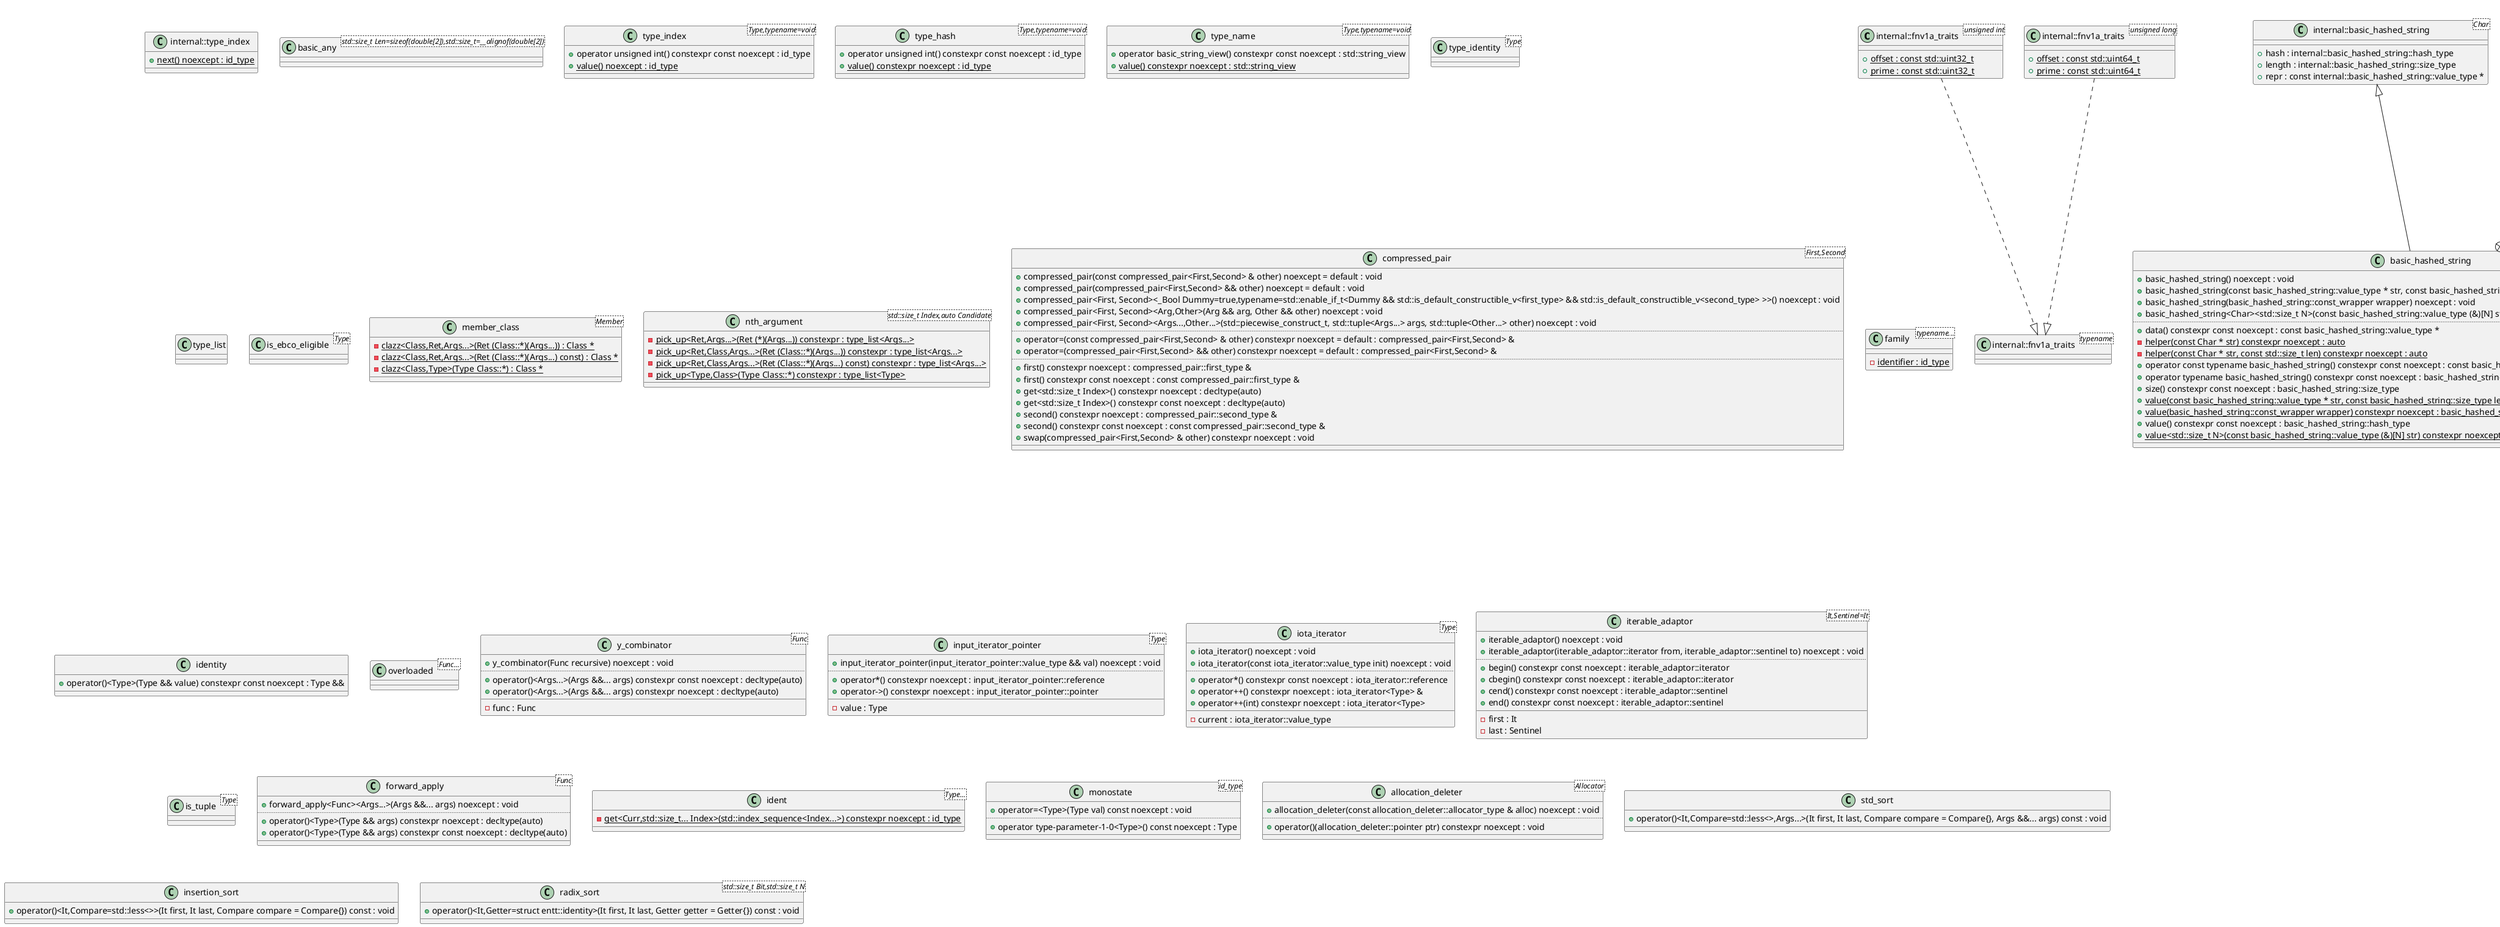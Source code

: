 @startuml
class "internal::fnv1a_traits<unsigned int>" as C_0000190644970627340610
class C_0000190644970627340610 [[https://github.com/skypjack/entt/blob/fef921132cae7588213d0f9bcd2fb9c8ffd8b7fc/src/entt/core/hashed_string.hpp#L21{fnv1a_traits}]] {
__
{static} +offset : const std::uint32_t [[[https://github.com/skypjack/entt/blob/fef921132cae7588213d0f9bcd2fb9c8ffd8b7fc/src/entt/core/hashed_string.hpp#L23{offset}]]]
{static} +prime : const std::uint32_t [[[https://github.com/skypjack/entt/blob/fef921132cae7588213d0f9bcd2fb9c8ffd8b7fc/src/entt/core/hashed_string.hpp#L24{prime}]]]
}
class "internal::fnv1a_traits<unsigned long>" as C_0001347941775213415812
class C_0001347941775213415812 [[https://github.com/skypjack/entt/blob/fef921132cae7588213d0f9bcd2fb9c8ffd8b7fc/src/entt/core/hashed_string.hpp#L28{fnv1a_traits}]] {
__
{static} +offset : const std::uint64_t [[[https://github.com/skypjack/entt/blob/fef921132cae7588213d0f9bcd2fb9c8ffd8b7fc/src/entt/core/hashed_string.hpp#L30{offset}]]]
{static} +prime : const std::uint64_t [[[https://github.com/skypjack/entt/blob/fef921132cae7588213d0f9bcd2fb9c8ffd8b7fc/src/entt/core/hashed_string.hpp#L31{prime}]]]
}
class "internal::basic_hashed_string<Char>" as C_0000436936324155938400
class C_0000436936324155938400 [[https://github.com/skypjack/entt/blob/fef921132cae7588213d0f9bcd2fb9c8ffd8b7fc/src/entt/core/hashed_string.hpp#L35{basic_hashed_string}]] {
__
+hash : internal::basic_hashed_string::hash_type [[[https://github.com/skypjack/entt/blob/fef921132cae7588213d0f9bcd2fb9c8ffd8b7fc/src/entt/core/hashed_string.hpp#L42{hash}]]]
+length : internal::basic_hashed_string::size_type [[[https://github.com/skypjack/entt/blob/fef921132cae7588213d0f9bcd2fb9c8ffd8b7fc/src/entt/core/hashed_string.hpp#L41{length}]]]
+repr : const internal::basic_hashed_string::value_type * [[[https://github.com/skypjack/entt/blob/fef921132cae7588213d0f9bcd2fb9c8ffd8b7fc/src/entt/core/hashed_string.hpp#L40{repr}]]]
}
class "internal::fnv1a_traits<typename>" as C_0001451224966841885956
class C_0001451224966841885956 [[https://github.com/skypjack/entt/blob/fef921132cae7588213d0f9bcd2fb9c8ffd8b7fc/src/entt/core/hashed_string.hpp#L18{fnv1a_traits}]] {
__
}
class "internal::type_index" as C_0001182856215224793842
class C_0001182856215224793842 [[https://github.com/skypjack/entt/blob/fef921132cae7588213d0f9bcd2fb9c8ffd8b7fc/src/entt/core/type_info.hpp#L21{type_index}]] {
{static} +next() noexcept : id_type [[[https://github.com/skypjack/entt/blob/fef921132cae7588213d0f9bcd2fb9c8ffd8b7fc/src/entt/core/type_info.hpp#L22{next}]]]
__
}
class "internal::has_iterator_category<typename,typename=void>" as C_0001778521713000369063
class C_0001778521713000369063 [[https://github.com/skypjack/entt/blob/fef921132cae7588213d0f9bcd2fb9c8ffd8b7fc/src/entt/core/type_traits.hpp#L540{has_iterator_category}]] {
__
}
class "internal::has_iterator_category<Type,void>" as C_0001068501097622379577
class C_0001068501097622379577 [[https://github.com/skypjack/entt/blob/fef921132cae7588213d0f9bcd2fb9c8ffd8b7fc/src/entt/core/type_traits.hpp#L543{has_iterator_category}]] {
__
}
class "internal::has_tuple_size_value<typename,typename=void>" as C_0002187872504885326697
class C_0002187872504885326697 [[https://github.com/skypjack/entt/blob/fef921132cae7588213d0f9bcd2fb9c8ffd8b7fc/src/entt/core/type_traits.hpp#L615{has_tuple_size_value}]] {
__
}
class "internal::has_tuple_size_value<Type,void>" as C_0001557830619325445650
class C_0001557830619325445650 [[https://github.com/skypjack/entt/blob/fef921132cae7588213d0f9bcd2fb9c8ffd8b7fc/src/entt/core/type_traits.hpp#L618{has_tuple_size_value}]] {
__
}
class "internal::compressed_pair_element<Type,std::size_t,typename=void>" as C_0001719175816700695228
class C_0001719175816700695228 [[https://github.com/skypjack/entt/blob/fef921132cae7588213d0f9bcd2fb9c8ffd8b7fc/src/entt/core/compressed_pair.hpp#L20{compressed_pair_element}]] {
+compressed_pair_element<Type, , type-parameter-0-2><_Bool Dummy=true,typename=std::enable_if_t<Dummy && std::is_default_constructible_v<Type> >>() noexcept : void
+compressed_pair_element<Type, , type-parameter-0-2><Arg,typename=std::enable_if_t<!std::is_same_v<std::remove_cv_t<std::remove_reference_t<Arg> >, compressed_pair_element<Type, , type-parameter-0-2> > >>(Arg && arg) noexcept : void
+compressed_pair_element<Type, , type-parameter-0-2><Args...,std::size_t... Index>(std::tuple<Args...> args, std::index_sequence<Index...>) noexcept : void
..
+get() constexpr noexcept : internal::compressed_pair_element::reference [[[https://github.com/skypjack/entt/blob/fef921132cae7588213d0f9bcd2fb9c8ffd8b7fc/src/entt/core/compressed_pair.hpp#L36{get}]]]
+get() constexpr const noexcept : internal::compressed_pair_element::const_reference [[[https://github.com/skypjack/entt/blob/fef921132cae7588213d0f9bcd2fb9c8ffd8b7fc/src/entt/core/compressed_pair.hpp#L40{get}]]]
__
-value : Type [[[https://github.com/skypjack/entt/blob/fef921132cae7588213d0f9bcd2fb9c8ffd8b7fc/src/entt/core/compressed_pair.hpp#L45{value}]]]
}
class "internal::compressed_pair_element<Type,Tag,typename enable_if<is_ebco_eligible_v<Type>,void>::type>" as C_0001308884857362667657
class C_0001308884857362667657 [[https://github.com/skypjack/entt/blob/fef921132cae7588213d0f9bcd2fb9c8ffd8b7fc/src/entt/core/compressed_pair.hpp#L49{compressed_pair_element}]] {
+compressed_pair_element<type-parameter-0-0, Tag, typename enable_if<is_ebco_eligible_v<Type>, void>::type><_Bool Dummy=true,typename=std::enable_if_t<Dummy && std::is_default_constructible_v<base_type> >>() noexcept : void
+compressed_pair_element<type-parameter-0-0, Tag, typename enable_if<is_ebco_eligible_v<Type>, void>::type><Arg,typename=std::enable_if_t<!std::is_same_v<std::remove_cv_t<std::remove_reference_t<Arg> >, compressed_pair_element<type-parameter-0-0, Tag, typename enable_if<is_ebco_eligible_v<Type>, void>::type> > >>(Arg && arg) noexcept : void
+compressed_pair_element<type-parameter-0-0, Tag, typename enable_if<is_ebco_eligible_v<Type>, void>::type><Args...,std::size_t... Index>(std::tuple<Args...> args, std::index_sequence<Index...>) noexcept : void
..
+get() constexpr noexcept : internal::compressed_pair_element<type-parameter-0-0,Tag,typename enable_if<is_ebco_eligible_v<Type>,void>::type>::reference [[[https://github.com/skypjack/entt/blob/fef921132cae7588213d0f9bcd2fb9c8ffd8b7fc/src/entt/core/compressed_pair.hpp#L66{get}]]]
+get() constexpr const noexcept : internal::compressed_pair_element<type-parameter-0-0,Tag,typename enable_if<is_ebco_eligible_v<Type>,void>::type>::const_reference [[[https://github.com/skypjack/entt/blob/fef921132cae7588213d0f9bcd2fb9c8ffd8b7fc/src/entt/core/compressed_pair.hpp#L70{get}]]]
__
}
enum "internal::any_operation" as C_0001949041833194725502
enum C_0001949041833194725502 [[https://github.com/skypjack/entt/blob/fef921132cae7588213d0f9bcd2fb9c8ffd8b7fc/src/entt/core/any.hpp#L23{any_operation}]] {
copy
move
transfer
assign
destroy
compare
get
}
enum "internal::any_policy" as C_0000844366660775410093
enum C_0000844366660775410093 [[https://github.com/skypjack/entt/blob/fef921132cae7588213d0f9bcd2fb9c8ffd8b7fc/src/entt/core/any.hpp#L33{any_policy}]] {
owner
ref
cref
}
class "internal::is_tuple_impl<typename>" as C_0001622597287291291801
class C_0001622597287291291801 [[https://github.com/skypjack/entt/blob/fef921132cae7588213d0f9bcd2fb9c8ffd8b7fc/src/entt/core/tuple.hpp#L18{is_tuple_impl}]] {
__
}
class "internal::is_tuple_impl<std::tuple<Args...>>" as C_0002198683157240036358
class C_0002198683157240036358 [[https://github.com/skypjack/entt/blob/fef921132cae7588213d0f9bcd2fb9c8ffd8b7fc/src/entt/core/tuple.hpp#L21{is_tuple_impl}]] {
__
}
class "internal::uses_allocator_construction<Type>" as C_0001706589851531218937
class C_0001706589851531218937 [[https://github.com/skypjack/entt/blob/fef921132cae7588213d0f9bcd2fb9c8ffd8b7fc/src/entt/core/memory.hpp#L174{uses_allocator_construction}]] {
{static} +args<Allocator,Params...>(const Allocator & allocator, Params &&... params) constexpr noexcept : auto
__
}
class "internal::uses_allocator_construction<std::pair<Type,Other>>" as C_0000302815724758950566
class C_0000302815724758950566 [[https://github.com/skypjack/entt/blob/fef921132cae7588213d0f9bcd2fb9c8ffd8b7fc/src/entt/core/memory.hpp#L193{uses_allocator_construction}]] {
{static} +args<Allocator,First,Second>(const Allocator & allocator, std::piecewise_construct_t, First && first, Second && second) constexpr noexcept : auto
{static} +args<Allocator>(const Allocator & allocator) constexpr noexcept : auto
{static} +args<Allocator,First,Second>(const Allocator & allocator, First && first, Second && second) constexpr noexcept : auto
{static} +args<Allocator,First,Second>(const Allocator & allocator, const std::pair<First,Second> & value) constexpr noexcept : auto
{static} +args<Allocator,First,Second>(const Allocator & allocator, std::pair<First,Second> && value) constexpr noexcept : auto
__
}
class "basic_hashed_string<Char>" as C_0000286711128870137288
class C_0000286711128870137288 [[https://github.com/skypjack/entt/blob/fef921132cae7588213d0f9bcd2fb9c8ffd8b7fc/src/entt/core/hashed_string.hpp#L68{basic_hashed_string}]] {
+basic_hashed_string() noexcept : void [[[https://github.com/skypjack/entt/blob/fef921132cae7588213d0f9bcd2fb9c8ffd8b7fc/src/entt/core/hashed_string.hpp#L141{basic_hashed_string}]]]
+basic_hashed_string(const basic_hashed_string::value_type * str, const basic_hashed_string::size_type len) noexcept : void [[[https://github.com/skypjack/entt/blob/fef921132cae7588213d0f9bcd2fb9c8ffd8b7fc/src/entt/core/hashed_string.hpp#L149{basic_hashed_string}]]]
+basic_hashed_string(basic_hashed_string::const_wrapper wrapper) noexcept : void [[[https://github.com/skypjack/entt/blob/fef921132cae7588213d0f9bcd2fb9c8ffd8b7fc/src/entt/core/hashed_string.hpp#L170{basic_hashed_string}]]]
+basic_hashed_string<Char><std::size_t N>(const basic_hashed_string::value_type (&)[N] str) noexcept : void
..
+data() constexpr const noexcept : const basic_hashed_string::value_type * [[[https://github.com/skypjack/entt/blob/fef921132cae7588213d0f9bcd2fb9c8ffd8b7fc/src/entt/core/hashed_string.hpp#L185{data}]]]
{static} -helper(const Char * str) constexpr noexcept : auto [[[https://github.com/skypjack/entt/blob/fef921132cae7588213d0f9bcd2fb9c8ffd8b7fc/src/entt/core/hashed_string.hpp#L81{helper}]]]
{static} -helper(const Char * str, const std::size_t len) constexpr noexcept : auto [[[https://github.com/skypjack/entt/blob/fef921132cae7588213d0f9bcd2fb9c8ffd8b7fc/src/entt/core/hashed_string.hpp#L92{helper}]]]
+operator const typename basic_hashed_string() constexpr const noexcept : const basic_hashed_string::value_type * [[[https://github.com/skypjack/entt/blob/fef921132cae7588213d0f9bcd2fb9c8ffd8b7fc/src/entt/core/hashed_string.hpp#L198{operator const typename basic_hashed_string}]]]
+operator typename basic_hashed_string() constexpr const noexcept : basic_hashed_string::hash_type [[[https://github.com/skypjack/entt/blob/fef921132cae7588213d0f9bcd2fb9c8ffd8b7fc/src/entt/core/hashed_string.hpp#L206{operator typename basic_hashed_string}]]]
+size() constexpr const noexcept : basic_hashed_string::size_type [[[https://github.com/skypjack/entt/blob/fef921132cae7588213d0f9bcd2fb9c8ffd8b7fc/src/entt/core/hashed_string.hpp#L177{size}]]]
{static} +value(const basic_hashed_string::value_type * str, const basic_hashed_string::size_type len) constexpr noexcept : basic_hashed_string::hash_type [[[https://github.com/skypjack/entt/blob/fef921132cae7588213d0f9bcd2fb9c8ffd8b7fc/src/entt/core/hashed_string.hpp#L116{value}]]]
{static} +value(basic_hashed_string::const_wrapper wrapper) constexpr noexcept : basic_hashed_string::hash_type [[[https://github.com/skypjack/entt/blob/fef921132cae7588213d0f9bcd2fb9c8ffd8b7fc/src/entt/core/hashed_string.hpp#L136{value}]]]
+value() constexpr const noexcept : basic_hashed_string::hash_type [[[https://github.com/skypjack/entt/blob/fef921132cae7588213d0f9bcd2fb9c8ffd8b7fc/src/entt/core/hashed_string.hpp#L193{value}]]]
{static} +value<std::size_t N>(const basic_hashed_string::value_type (&)[N] str) constexpr noexcept : basic_hashed_string::hash_type
__
}
class "basic_hashed_string::const_wrapper" as C_0000424868921443386713
class C_0000424868921443386713 [[https://github.com/skypjack/entt/blob/fef921132cae7588213d0f9bcd2fb9c8ffd8b7fc/src/entt/core/hashed_string.hpp#L72{basic_hashed_string##const_wrapper}]] {
+const_wrapper(const Char * str) constexpr noexcept : void [[[https://github.com/skypjack/entt/blob/fef921132cae7588213d0f9bcd2fb9c8ffd8b7fc/src/entt/core/hashed_string.hpp#L74{const_wrapper}]]]
__
+repr : const Char * [[[https://github.com/skypjack/entt/blob/fef921132cae7588213d0f9bcd2fb9c8ffd8b7fc/src/entt/core/hashed_string.hpp#L77{repr}]]]
}
class "basic_any<std::size_t Len=sizeof(double[2]),std::size_t=__alignof(double[2])>" as C_0000562924448768510536
class C_0000562924448768510536 [[https://github.com/skypjack/entt/blob/fef921132cae7588213d0f9bcd2fb9c8ffd8b7fc/src/entt/core/fwd.hpp#L10{basic_any}]] {
__
}
class "type_index<Type,typename=void>" as C_0002237278689011475005
class C_0002237278689011475005 [[https://github.com/skypjack/entt/blob/fef921132cae7588213d0f9bcd2fb9c8ffd8b7fc/src/entt/core/type_info.hpp#L79{type_index}]] {
+operator unsigned int() constexpr const noexcept : id_type [[[https://github.com/skypjack/entt/blob/fef921132cae7588213d0f9bcd2fb9c8ffd8b7fc/src/entt/core/type_info.hpp#L90{operator unsigned int}]]]
{static} +value() noexcept : id_type [[[https://github.com/skypjack/entt/blob/fef921132cae7588213d0f9bcd2fb9c8ffd8b7fc/src/entt/core/type_info.hpp#L84{value}]]]
__
}
class "type_hash<Type,typename=void>" as C_0000735209705791977855
class C_0000735209705791977855 [[https://github.com/skypjack/entt/blob/fef921132cae7588213d0f9bcd2fb9c8ffd8b7fc/src/entt/core/type_info.hpp#L100{type_hash}]] {
+operator unsigned int() constexpr const noexcept : id_type [[[https://github.com/skypjack/entt/blob/fef921132cae7588213d0f9bcd2fb9c8ffd8b7fc/src/entt/core/type_info.hpp#L115{operator unsigned int}]]]
{static} +value() constexpr noexcept : id_type [[[https://github.com/skypjack/entt/blob/fef921132cae7588213d0f9bcd2fb9c8ffd8b7fc/src/entt/core/type_info.hpp#L106{value}]]]
__
}
class "type_name<Type,typename=void>" as C_0000683842967548804301
class C_0000683842967548804301 [[https://github.com/skypjack/entt/blob/fef921132cae7588213d0f9bcd2fb9c8ffd8b7fc/src/entt/core/type_info.hpp#L125{type_name}]] {
+operator basic_string_view() constexpr const noexcept : std::string_view [[[https://github.com/skypjack/entt/blob/fef921132cae7588213d0f9bcd2fb9c8ffd8b7fc/src/entt/core/type_info.hpp#L135{operator basic_string_view}]]]
{static} +value() constexpr noexcept : std::string_view [[[https://github.com/skypjack/entt/blob/fef921132cae7588213d0f9bcd2fb9c8ffd8b7fc/src/entt/core/type_info.hpp#L130{value}]]]
__
}
class "type_info" as C_0000732345362277076015
class C_0000732345362277076015 [[https://github.com/skypjack/entt/blob/fef921132cae7588213d0f9bcd2fb9c8ffd8b7fc/src/entt/core/type_info.hpp#L141{type_info}]] {
+type_info<Type>(std::in_place_type_t<Type>) noexcept : void
..
+hash() constexpr const noexcept : id_type [[[https://github.com/skypjack/entt/blob/fef921132cae7588213d0f9bcd2fb9c8ffd8b7fc/src/entt/core/type_info.hpp#L164{hash}]]]
+index() constexpr const noexcept : id_type [[[https://github.com/skypjack/entt/blob/fef921132cae7588213d0f9bcd2fb9c8ffd8b7fc/src/entt/core/type_info.hpp#L156{index}]]]
+name() constexpr const noexcept : std::string_view [[[https://github.com/skypjack/entt/blob/fef921132cae7588213d0f9bcd2fb9c8ffd8b7fc/src/entt/core/type_info.hpp#L172{name}]]]
__
-alias : std::string_view [[[https://github.com/skypjack/entt/blob/fef921132cae7588213d0f9bcd2fb9c8ffd8b7fc/src/entt/core/type_info.hpp#L179{alias}]]]
-identifier : id_type [[[https://github.com/skypjack/entt/blob/fef921132cae7588213d0f9bcd2fb9c8ffd8b7fc/src/entt/core/type_info.hpp#L178{identifier}]]]
-seq : id_type [[[https://github.com/skypjack/entt/blob/fef921132cae7588213d0f9bcd2fb9c8ffd8b7fc/src/entt/core/type_info.hpp#L177{seq}]]]
}
class "choice_t<std::size_t N>" as C_0001987093795004491588
class C_0001987093795004491588 [[https://github.com/skypjack/entt/blob/fef921132cae7588213d0f9bcd2fb9c8ffd8b7fc/src/entt/core/type_traits.hpp#L18{choice_t}]] {
__
}
class "choice_t<0UL>" as C_0001345807541575891228
class C_0001345807541575891228 [[https://github.com/skypjack/entt/blob/fef921132cae7588213d0f9bcd2fb9c8ffd8b7fc/src/entt/core/type_traits.hpp#L25{choice_t}]] {
__
}
class "type_identity<Type>" as C_0000123728246267120719
class C_0000123728246267120719 [[https://github.com/skypjack/entt/blob/fef921132cae7588213d0f9bcd2fb9c8ffd8b7fc/src/entt/core/type_traits.hpp#L43{type_identity}]] {
__
}
class "size_of<Type,typename=void>" as C_0001920246409009389790
class C_0001920246409009389790 [[https://github.com/skypjack/entt/blob/fef921132cae7588213d0f9bcd2fb9c8ffd8b7fc/src/entt/core/type_traits.hpp#L61{size_of}]] {
__
}
class "size_of<Type,void>" as C_0002041863656754635307
class C_0002041863656754635307 [[https://github.com/skypjack/entt/blob/fef921132cae7588213d0f9bcd2fb9c8ffd8b7fc/src/entt/core/type_traits.hpp#L65{size_of}]] {
__
}
class "type_list<Type...>" as C_0000150299823092418682
class C_0000150299823092418682 [[https://github.com/skypjack/entt/blob/fef921132cae7588213d0f9bcd2fb9c8ffd8b7fc/src/entt/core/type_traits.hpp#L110{type_list}]] {
__
{static} +size : const unsigned long [[[https://github.com/skypjack/entt/blob/fef921132cae7588213d0f9bcd2fb9c8ffd8b7fc/src/entt/core/type_traits.hpp#L114{size}]]]
}
class "type_list<First,Other...>" as C_0001723716587279733623
class C_0001723716587279733623 [[https://github.com/skypjack/entt/blob/fef921132cae7588213d0f9bcd2fb9c8ffd8b7fc/src/entt/core/type_traits.hpp#L119{type_list}]] {
__
}
class "type_list<Other...>" as C_0000401973545844492876
class C_0000401973545844492876 [[https://github.com/skypjack/entt/blob/fef921132cae7588213d0f9bcd2fb9c8ffd8b7fc/src/entt/core/type_traits.hpp#L119{type_list}]] {
__
}
class "type_list_element<Index,type_list<First,Other...>>" as C_0001608351857538900169
class C_0001608351857538900169 [[https://github.com/skypjack/entt/blob/fef921132cae7588213d0f9bcd2fb9c8ffd8b7fc/src/entt/core/type_traits.hpp#L128{type_list_element}]] {
__
}
class "type_list_element<0UL,type_list<First,Other...>>" as C_0001341836735802216850
class C_0001341836735802216850 [[https://github.com/skypjack/entt/blob/fef921132cae7588213d0f9bcd2fb9c8ffd8b7fc/src/entt/core/type_traits.hpp#L137{type_list_element}]] {
__
}
class "type_list_index<Type,type_list<First,Other...>>" as C_0000683152846792042069
class C_0000683152846792042069 [[https://github.com/skypjack/entt/blob/fef921132cae7588213d0f9bcd2fb9c8ffd8b7fc/src/entt/core/type_traits.hpp#L161{type_list_index}]] {
__
{static} +value : value_type const [[[https://github.com/skypjack/entt/blob/fef921132cae7588213d0f9bcd2fb9c8ffd8b7fc/src/entt/core/type_traits.hpp#L165{value}]]]
}
class "type_list<Type,Other...>" as C_0000496685335806935509
class C_0000496685335806935509 [[https://github.com/skypjack/entt/blob/fef921132cae7588213d0f9bcd2fb9c8ffd8b7fc/src/entt/core/type_traits.hpp#L152{type_list}]] {
__
}
class "type_list_index<Type,type_list<Type,Other...>>" as C_0001409650621385633800
class C_0001409650621385633800 [[https://github.com/skypjack/entt/blob/fef921132cae7588213d0f9bcd2fb9c8ffd8b7fc/src/entt/core/type_traits.hpp#L174{type_list_index}]] {
__
{static} +value : value_type const [[[https://github.com/skypjack/entt/blob/fef921132cae7588213d0f9bcd2fb9c8ffd8b7fc/src/entt/core/type_traits.hpp#L179{value}]]]
}
class "type_list" as C_0000816653833137337534
class C_0000816653833137337534 [[https://github.com/skypjack/entt/blob/fef921132cae7588213d0f9bcd2fb9c8ffd8b7fc/src/entt/core/type_traits.hpp#L152{type_list}]] {
__
}
class "type_list_index<Type,type_list>" as C_0002036394014341745892
class C_0002036394014341745892 [[https://github.com/skypjack/entt/blob/fef921132cae7588213d0f9bcd2fb9c8ffd8b7fc/src/entt/core/type_traits.hpp#L187{type_list_index}]] {
__
{static} +value : value_type const [[[https://github.com/skypjack/entt/blob/fef921132cae7588213d0f9bcd2fb9c8ffd8b7fc/src/entt/core/type_traits.hpp#L191{value}]]]
}
class "type_list_cat" as C_0001837908976920033604
class C_0001837908976920033604 [[https://github.com/skypjack/entt/blob/fef921132cae7588213d0f9bcd2fb9c8ffd8b7fc/src/entt/core/type_traits.hpp#L219{type_list_cat}]] {
__
}
class "type_list_cat<type_list<Type...>,type_list<Other...>,List...>" as C_0000121441401309806436
class C_0000121441401309806436 [[https://github.com/skypjack/entt/blob/fef921132cae7588213d0f9bcd2fb9c8ffd8b7fc/src/entt/core/type_traits.hpp#L231{type_list_cat}]] {
__
}
class "type_list_cat<type_list<Type...>>" as C_0001923186203322886359
class C_0001923186203322886359 [[https://github.com/skypjack/entt/blob/fef921132cae7588213d0f9bcd2fb9c8ffd8b7fc/src/entt/core/type_traits.hpp#L241{type_list_cat}]] {
__
}
class "type_list_unique<type_list<Type,Other...>>" as C_0002092362459099158912
class C_0002092362459099158912 [[https://github.com/skypjack/entt/blob/fef921132cae7588213d0f9bcd2fb9c8ffd8b7fc/src/entt/core/type_traits.hpp#L263{type_list_unique}]] {
__
}
class "type_list_unique<type_list>" as C_0002072760276875243109
class C_0002072760276875243109 [[https://github.com/skypjack/entt/blob/fef921132cae7588213d0f9bcd2fb9c8ffd8b7fc/src/entt/core/type_traits.hpp#L273{type_list_unique}]] {
__
}
class "type_list_contains<type_list<Type...>,Other>" as C_0002194597380700596211
class C_0002194597380700596211 [[https://github.com/skypjack/entt/blob/fef921132cae7588213d0f9bcd2fb9c8ffd8b7fc/src/entt/core/type_traits.hpp#L300{type_list_contains}]] {
__
}
class "type_list_diff<type_list<Type...>,type_list<Other...>>" as C_0001275280113128552014
class C_0001275280113128552014 [[https://github.com/skypjack/entt/blob/fef921132cae7588213d0f9bcd2fb9c8ffd8b7fc/src/entt/core/type_traits.hpp#L320{type_list_diff}]] {
__
}
class "type_list_transform<type_list<Type...>,type_list_transform<type_list<type-parameter-0-0...>, Op>::Op>" as C_0000499769244180894001
class C_0000499769244180894001 [[https://github.com/skypjack/entt/blob/fef921132cae7588213d0f9bcd2fb9c8ffd8b7fc/src/entt/core/type_traits.hpp#L342{type_list_transform}]] {
__
}
class "value_list<auto... Value>" as C_0000586162688184991499
class C_0000586162688184991499 [[https://github.com/skypjack/entt/blob/fef921132cae7588213d0f9bcd2fb9c8ffd8b7fc/src/entt/core/type_traits.hpp#L360{value_list}]] {
__
{static} +size : const unsigned long [[[https://github.com/skypjack/entt/blob/fef921132cae7588213d0f9bcd2fb9c8ffd8b7fc/src/entt/core/type_traits.hpp#L364{size}]]]
}
class "value_list<Value,Other...>" as C_0001276342508473126665
class C_0001276342508473126665 [[https://github.com/skypjack/entt/blob/fef921132cae7588213d0f9bcd2fb9c8ffd8b7fc/src/entt/core/type_traits.hpp#L369{value_list}]] {
__
}
class "value_list<Other...>" as C_0000669672540584988414
class C_0000669672540584988414 [[https://github.com/skypjack/entt/blob/fef921132cae7588213d0f9bcd2fb9c8ffd8b7fc/src/entt/core/type_traits.hpp#L369{value_list}]] {
__
}
class "value_list_element<Index,value_list<Value,Other...>>" as C_0001722867564985277107
class C_0001722867564985277107 [[https://github.com/skypjack/entt/blob/fef921132cae7588213d0f9bcd2fb9c8ffd8b7fc/src/entt/core/type_traits.hpp#L378{value_list_element}]] {
__
}
class "value_list_element<0UL,value_list<Value,Other...>>" as C_0000618783256746069511
class C_0000618783256746069511 [[https://github.com/skypjack/entt/blob/fef921132cae7588213d0f9bcd2fb9c8ffd8b7fc/src/entt/core/type_traits.hpp#L387{value_list_element}]] {
__
{static} +value : const auto [[[https://github.com/skypjack/entt/blob/fef921132cae7588213d0f9bcd2fb9c8ffd8b7fc/src/entt/core/type_traits.hpp#L389{value}]]]
}
class "value_list_cat" as C_0001054288259585211651
class C_0001054288259585211651 [[https://github.com/skypjack/entt/blob/fef921132cae7588213d0f9bcd2fb9c8ffd8b7fc/src/entt/core/type_traits.hpp#L417{value_list_cat}]] {
__
}
class "value_list<Value>" as C_0000114548431562228752
class C_0000114548431562228752 [[https://github.com/skypjack/entt/blob/fef921132cae7588213d0f9bcd2fb9c8ffd8b7fc/src/entt/core/type_traits.hpp#L413{value_list}]] {
__
}
class "value_list_cat<value_list<Value>,value_list<Other...>,List...>" as C_0001460567976117784695
class C_0001460567976117784695 [[https://github.com/skypjack/entt/blob/fef921132cae7588213d0f9bcd2fb9c8ffd8b7fc/src/entt/core/type_traits.hpp#L429{value_list_cat}]] {
__
}
class "value_list_cat<value_list<Value>>" as C_0000167235983220730819
class C_0000167235983220730819 [[https://github.com/skypjack/entt/blob/fef921132cae7588213d0f9bcd2fb9c8ffd8b7fc/src/entt/core/type_traits.hpp#L439{value_list_cat}]] {
__
}
class "is_applicable<typename,typename>" as C_0001824263356167167949
class C_0001824263356167167949 [[https://github.com/skypjack/entt/blob/fef921132cae7588213d0f9bcd2fb9c8ffd8b7fc/src/entt/core/type_traits.hpp#L453{is_applicable}]] {
__
}
class "is_applicable<Func,Tuple<Args...>>" as C_0001902848304695597310
class C_0001902848304695597310 [[https://github.com/skypjack/entt/blob/fef921132cae7588213d0f9bcd2fb9c8ffd8b7fc/src/entt/core/type_traits.hpp#L462{is_applicable}]] {
__
}
class "is_applicable<Func,Tuple<Args...> const>" as C_0002215075946142720645
class C_0002215075946142720645 [[https://github.com/skypjack/entt/blob/fef921132cae7588213d0f9bcd2fb9c8ffd8b7fc/src/entt/core/type_traits.hpp#L471{is_applicable}]] {
__
}
class "is_applicable_r<typename,typename,typename>" as C_0000442715663532313051
class C_0000442715663532313051 [[https://github.com/skypjack/entt/blob/fef921132cae7588213d0f9bcd2fb9c8ffd8b7fc/src/entt/core/type_traits.hpp#L483{is_applicable_r}]] {
__
}
class "is_applicable_r<Ret,Func,std::tuple<Args...>>" as C_0001798669837481466216
class C_0001798669837481466216 [[https://github.com/skypjack/entt/blob/fef921132cae7588213d0f9bcd2fb9c8ffd8b7fc/src/entt/core/type_traits.hpp#L493{is_applicable_r}]] {
__
}
class "is_complete<Type,typename=void>" as C_0000546874088669025752
class C_0000546874088669025752 [[https://github.com/skypjack/entt/blob/fef921132cae7588213d0f9bcd2fb9c8ffd8b7fc/src/entt/core/type_traits.hpp#L511{is_complete}]] {
__
}
class "is_complete<Type,void>" as C_0001350726405145293589
class C_0001350726405145293589 [[https://github.com/skypjack/entt/blob/fef921132cae7588213d0f9bcd2fb9c8ffd8b7fc/src/entt/core/type_traits.hpp#L515{is_complete}]] {
__
}
class "is_iterator<Type,typename=void>" as C_0001690229383453135081
class C_0001690229383453135081 [[https://github.com/skypjack/entt/blob/fef921132cae7588213d0f9bcd2fb9c8ffd8b7fc/src/entt/core/type_traits.hpp#L530{is_iterator}]] {
__
}
class "is_iterator<Type,typename enable_if<!std::is_same_v<std::remove_cv_t<std::remove_pointer_t<Type>>,void>,void>::type>" as C_0002035074371099284696
class C_0002035074371099284696 [[https://github.com/skypjack/entt/blob/fef921132cae7588213d0f9bcd2fb9c8ffd8b7fc/src/entt/core/type_traits.hpp#L554{is_iterator}]] {
__
}
class "is_ebco_eligible<Type>" as C_0000023938023713813515
class C_0000023938023713813515 [[https://github.com/skypjack/entt/blob/fef921132cae7588213d0f9bcd2fb9c8ffd8b7fc/src/entt/core/type_traits.hpp#L570{is_ebco_eligible}]] {
__
}
class "is_transparent<Type,typename=void>" as C_0001251691454377216125
class C_0001251691454377216125 [[https://github.com/skypjack/entt/blob/fef921132cae7588213d0f9bcd2fb9c8ffd8b7fc/src/entt/core/type_traits.hpp#L586{is_transparent}]] {
__
}
class "is_transparent<Type,void>" as C_0002191833632314674298
class C_0002191833632314674298 [[https://github.com/skypjack/entt/blob/fef921132cae7588213d0f9bcd2fb9c8ffd8b7fc/src/entt/core/type_traits.hpp#L590{is_transparent}]] {
__
}
class "is_equality_comparable<Type,typename=void>" as C_0001554362300378759805
class C_0001554362300378759805 [[https://github.com/skypjack/entt/blob/fef921132cae7588213d0f9bcd2fb9c8ffd8b7fc/src/entt/core/type_traits.hpp#L605{is_equality_comparable}]] {
__
}
class "is_equality_comparable<Type,void>" as C_0001905714764316104657
class C_0001905714764316104657 [[https://github.com/skypjack/entt/blob/fef921132cae7588213d0f9bcd2fb9c8ffd8b7fc/src/entt/core/type_traits.hpp#L659{is_equality_comparable}]] {
__
}
class "constness_as<To,From>" as C_0000876522523946587891
class C_0000876522523946587891 [[https://github.com/skypjack/entt/blob/fef921132cae7588213d0f9bcd2fb9c8ffd8b7fc/src/entt/core/type_traits.hpp#L675{constness_as}]] {
__
}
class "constness_as<To,From const>" as C_0002224427931273836031
class C_0002224427931273836031 [[https://github.com/skypjack/entt/blob/fef921132cae7588213d0f9bcd2fb9c8ffd8b7fc/src/entt/core/type_traits.hpp#L682{constness_as}]] {
__
}
class "member_class<Member>" as C_0000388702136995770050
class C_0000388702136995770050 [[https://github.com/skypjack/entt/blob/fef921132cae7588213d0f9bcd2fb9c8ffd8b7fc/src/entt/core/type_traits.hpp#L700{member_class}]] {
{static} -clazz<Class,Ret,Args...>(Ret (Class::*)(Args...)) : Class *
{static} -clazz<Class,Ret,Args...>(Ret (Class::*)(Args...) const) : Class *
{static} -clazz<Class,Type>(Type Class::*) : Class *
__
}
class "nth_argument<std::size_t Index,auto Candidate>" as C_0002228359401759493077
class C_0002228359401759493077 [[https://github.com/skypjack/entt/blob/fef921132cae7588213d0f9bcd2fb9c8ffd8b7fc/src/entt/core/type_traits.hpp#L730{nth_argument}]] {
{static} -pick_up<Ret,Args...>(Ret (*)(Args...)) constexpr : type_list<Args...>
{static} -pick_up<Ret,Class,Args...>(Ret (Class::*)(Args...)) constexpr : type_list<Args...>
{static} -pick_up<Ret,Class,Args...>(Ret (Class::*)(Args...) const) constexpr : type_list<Args...>
{static} -pick_up<Type,Class>(Type Class::*) constexpr : type_list<Type>
__
}
class "type_list_transform<typename,<>>" as C_0000050823123841207506
class C_0000050823123841207506 [[https://github.com/skypjack/entt/blob/fef921132cae7588213d0f9bcd2fb9c8ffd8b7fc/src/entt/core/type_traits.hpp#L334{type_list_transform}]] {
__
}
class "value_list_cat<typename...>" as C_0000065117302876923077
class C_0000065117302876923077 [[https://github.com/skypjack/entt/blob/fef921132cae7588213d0f9bcd2fb9c8ffd8b7fc/src/entt/core/type_traits.hpp#L413{value_list_cat}]] {
__
}
class "type_list_cat<typename...>" as C_0000162513903661835094
class C_0000162513903661835094 [[https://github.com/skypjack/entt/blob/fef921132cae7588213d0f9bcd2fb9c8ffd8b7fc/src/entt/core/type_traits.hpp#L215{type_list_cat}]] {
__
}
class "type_list_contains<List,Type>" as C_0000590915702938605183
class C_0000590915702938605183 [[https://github.com/skypjack/entt/blob/fef921132cae7588213d0f9bcd2fb9c8ffd8b7fc/src/entt/core/type_traits.hpp#L292{type_list_contains}]] {
__
}
class "type_list_unique<typename>" as C_0000604213528917442712
class C_0000604213528917442712 [[https://github.com/skypjack/entt/blob/fef921132cae7588213d0f9bcd2fb9c8ffd8b7fc/src/entt/core/type_traits.hpp#L255{type_list_unique}]] {
__
}
class "type_list_index<typename,typename>" as C_0001290396051644670455
class C_0001290396051644670455 [[https://github.com/skypjack/entt/blob/fef921132cae7588213d0f9bcd2fb9c8ffd8b7fc/src/entt/core/type_traits.hpp#L152{type_list_index}]] {
__
}
class "value_list_element<std::size_t,typename>" as C_0001876765213030307332
class C_0001876765213030307332 [[https://github.com/skypjack/entt/blob/fef921132cae7588213d0f9bcd2fb9c8ffd8b7fc/src/entt/core/type_traits.hpp#L369{value_list_element}]] {
__
}
class "type_list_element<std::size_t,typename>" as C_0002095454172998530227
class C_0002095454172998530227 [[https://github.com/skypjack/entt/blob/fef921132cae7588213d0f9bcd2fb9c8ffd8b7fc/src/entt/core/type_traits.hpp#L119{type_list_element}]] {
__
}
class "type_list_diff<typename...>" as C_0002176858368507679423
class C_0002176858368507679423 [[https://github.com/skypjack/entt/blob/fef921132cae7588213d0f9bcd2fb9c8ffd8b7fc/src/entt/core/type_traits.hpp#L312{type_list_diff}]] {
__
}
class "compressed_pair<First,Second>" as C_0000605601419221693862
class C_0000605601419221693862 [[https://github.com/skypjack/entt/blob/fef921132cae7588213d0f9bcd2fb9c8ffd8b7fc/src/entt/core/compressed_pair.hpp#L92{compressed_pair}]] {
+compressed_pair(const compressed_pair<First,Second> & other) noexcept = default : void [[[https://github.com/skypjack/entt/blob/fef921132cae7588213d0f9bcd2fb9c8ffd8b7fc/src/entt/core/compressed_pair.hpp#L121{compressed_pair}]]]
+compressed_pair(compressed_pair<First,Second> && other) noexcept = default : void [[[https://github.com/skypjack/entt/blob/fef921132cae7588213d0f9bcd2fb9c8ffd8b7fc/src/entt/core/compressed_pair.hpp#L127{compressed_pair}]]]
+compressed_pair<First, Second><_Bool Dummy=true,typename=std::enable_if_t<Dummy && std::is_default_constructible_v<first_type> && std::is_default_constructible_v<second_type> >>() noexcept : void
+compressed_pair<First, Second><Arg,Other>(Arg && arg, Other && other) noexcept : void
+compressed_pair<First, Second><Args...,Other...>(std::piecewise_construct_t, std::tuple<Args...> args, std::tuple<Other...> other) noexcept : void
..
+operator=(const compressed_pair<First,Second> & other) constexpr noexcept = default : compressed_pair<First,Second> & [[[https://github.com/skypjack/entt/blob/fef921132cae7588213d0f9bcd2fb9c8ffd8b7fc/src/entt/core/compressed_pair.hpp#L158{operator=}]]]
+operator=(compressed_pair<First,Second> && other) constexpr noexcept = default : compressed_pair<First,Second> & [[[https://github.com/skypjack/entt/blob/fef921132cae7588213d0f9bcd2fb9c8ffd8b7fc/src/entt/core/compressed_pair.hpp#L165{operator=}]]]
..
+first() constexpr noexcept : compressed_pair::first_type & [[[https://github.com/skypjack/entt/blob/fef921132cae7588213d0f9bcd2fb9c8ffd8b7fc/src/entt/core/compressed_pair.hpp#L171{first}]]]
+first() constexpr const noexcept : const compressed_pair::first_type & [[[https://github.com/skypjack/entt/blob/fef921132cae7588213d0f9bcd2fb9c8ffd8b7fc/src/entt/core/compressed_pair.hpp#L176{first}]]]
+get<std::size_t Index>() constexpr noexcept : decltype(auto)
+get<std::size_t Index>() constexpr const noexcept : decltype(auto)
+second() constexpr noexcept : compressed_pair::second_type & [[[https://github.com/skypjack/entt/blob/fef921132cae7588213d0f9bcd2fb9c8ffd8b7fc/src/entt/core/compressed_pair.hpp#L184{second}]]]
+second() constexpr const noexcept : const compressed_pair::second_type & [[[https://github.com/skypjack/entt/blob/fef921132cae7588213d0f9bcd2fb9c8ffd8b7fc/src/entt/core/compressed_pair.hpp#L189{second}]]]
+swap(compressed_pair<First,Second> & other) constexpr noexcept : void [[[https://github.com/skypjack/entt/blob/fef921132cae7588213d0f9bcd2fb9c8ffd8b7fc/src/entt/core/compressed_pair.hpp#L197{swap}]]]
__
}
class "family<typename...>" as C_0000700404943238928557
class C_0000700404943238928557 [[https://github.com/skypjack/entt/blob/fef921132cae7588213d0f9bcd2fb9c8ffd8b7fc/src/entt/core/family.hpp#L17{family}]] {
__
{static} -identifier : id_type [[[https://github.com/skypjack/entt/blob/fef921132cae7588213d0f9bcd2fb9c8ffd8b7fc/src/entt/core/family.hpp#L18{identifier}]]]
}
class "identity" as C_0000999474595687875220
class C_0000999474595687875220 [[https://github.com/skypjack/entt/blob/fef921132cae7588213d0f9bcd2fb9c8ffd8b7fc/src/entt/core/utility.hpp#L10{identity}]] {
+operator()<Type>(Type && value) constexpr const noexcept : Type &&
__
}
class "overloaded<Func...>" as C_0001652463775119335037
class C_0001652463775119335037 [[https://github.com/skypjack/entt/blob/fef921132cae7588213d0f9bcd2fb9c8ffd8b7fc/src/entt/core/utility.hpp#L54{overloaded}]] {
__
}
class "y_combinator<Func>" as C_0001649065174229515681
class C_0001649065174229515681 [[https://github.com/skypjack/entt/blob/fef921132cae7588213d0f9bcd2fb9c8ffd8b7fc/src/entt/core/utility.hpp#L70{y_combinator}]] {
+y_combinator(Func recursive) noexcept : void [[[https://github.com/skypjack/entt/blob/fef921132cae7588213d0f9bcd2fb9c8ffd8b7fc/src/entt/core/utility.hpp#L75{y_combinator}]]]
..
+operator()<Args...>(Args &&... args) constexpr const noexcept : decltype(auto)
+operator()<Args...>(Args &&... args) constexpr noexcept : decltype(auto)
__
-func : Func [[[https://github.com/skypjack/entt/blob/fef921132cae7588213d0f9bcd2fb9c8ffd8b7fc/src/entt/core/utility.hpp#L96{func}]]]
}
class "basic_any<std::size_t Len=sizeof(double[2]),std::size_t Align=__alignof(double[2])>" as C_0001667148687885332667
class C_0001667148687885332667 [[https://github.com/skypjack/entt/blob/fef921132cae7588213d0f9bcd2fb9c8ffd8b7fc/src/entt/core/any.hpp#L52{basic_any}]] {
-basic_any(const basic_any<Len,> & other, const basic_any::policy pol) noexcept : void [[[https://github.com/skypjack/entt/blob/fef921132cae7588213d0f9bcd2fb9c8ffd8b7fc/src/entt/core/any.hpp#L150{basic_any}]]]
+basic_any() noexcept : void [[[https://github.com/skypjack/entt/blob/fef921132cae7588213d0f9bcd2fb9c8ffd8b7fc/src/entt/core/any.hpp#L163{basic_any}]]]
+basic_any(const basic_any<Len,> & other) : void [[[https://github.com/skypjack/entt/blob/fef921132cae7588213d0f9bcd2fb9c8ffd8b7fc/src/entt/core/any.hpp#L194{basic_any}]]]
+basic_any(basic_any<Len,> && other) noexcept : void [[[https://github.com/skypjack/entt/blob/fef921132cae7588213d0f9bcd2fb9c8ffd8b7fc/src/entt/core/any.hpp#L205{basic_any}]]]
+basic_any<Len, ><Type,Args...>(std::in_place_type_t<Type>, Args &&... args) : void
+basic_any<Len, ><Type,typename=std::enable_if_t<!std::is_same_v<std::decay_t<Type>, basic_any<Len, > > >>(Type && value) : void
+~basic_any() : void [[[https://github.com/skypjack/entt/blob/fef921132cae7588213d0f9bcd2fb9c8ffd8b7fc/src/entt/core/any.hpp#L216{~basic_any}]]]
..
+operator=(const basic_any<Len,> & other) : basic_any<Len,> & [[[https://github.com/skypjack/entt/blob/fef921132cae7588213d0f9bcd2fb9c8ffd8b7fc/src/entt/core/any.hpp#L227{operator=}]]]
+operator=(basic_any<Len,> && other) noexcept : basic_any<Len,> & [[[https://github.com/skypjack/entt/blob/fef921132cae7588213d0f9bcd2fb9c8ffd8b7fc/src/entt/core/any.hpp#L242{operator=}]]]
..
+operator!=(const basic_any<Len,> & other) const noexcept : bool [[[https://github.com/skypjack/entt/blob/fef921132cae7588213d0f9bcd2fb9c8ffd8b7fc/src/entt/core/any.hpp#L387{operator!=}]]]
+operator=<Type>(Type && value) : std::enable_if_t<!std::is_same_v<std::decay_t<Type>, basic_any<Len, > >, basic_any<Len, > &>
+operator==(const basic_any<Len,> & other) const noexcept : bool [[[https://github.com/skypjack/entt/blob/fef921132cae7588213d0f9bcd2fb9c8ffd8b7fc/src/entt/core/any.hpp#L374{operator==}]]]
..
+as_ref() noexcept : basic_any<Len,> [[[https://github.com/skypjack/entt/blob/fef921132cae7588213d0f9bcd2fb9c8ffd8b7fc/src/entt/core/any.hpp#L395{as_ref}]]]
+as_ref() const noexcept : basic_any<Len,> [[[https://github.com/skypjack/entt/blob/fef921132cae7588213d0f9bcd2fb9c8ffd8b7fc/src/entt/core/any.hpp#L400{as_ref}]]]
+assign(const basic_any<Len,> & other) : bool [[[https://github.com/skypjack/entt/blob/fef921132cae7588213d0f9bcd2fb9c8ffd8b7fc/src/entt/core/any.hpp#L327{assign}]]]
+assign(basic_any<Len,> && other) : bool [[[https://github.com/skypjack/entt/blob/fef921132cae7588213d0f9bcd2fb9c8ffd8b7fc/src/entt/core/any.hpp#L336{assign}]]]
{static} -basic_vtable<Type>(const basic_any::operation op, const basic_any<Len,> & value, const void * other) : const void *
+data() const noexcept : const void * [[[https://github.com/skypjack/entt/blob/fef921132cae7588213d0f9bcd2fb9c8ffd8b7fc/src/entt/core/any.hpp#L280{data}]]]
+data(const type_info & req) const noexcept : const void * [[[https://github.com/skypjack/entt/blob/fef921132cae7588213d0f9bcd2fb9c8ffd8b7fc/src/entt/core/any.hpp#L289{data}]]]
+data() noexcept : void * [[[https://github.com/skypjack/entt/blob/fef921132cae7588213d0f9bcd2fb9c8ffd8b7fc/src/entt/core/any.hpp#L297{data}]]]
+data(const type_info & req) noexcept : void * [[[https://github.com/skypjack/entt/blob/fef921132cae7588213d0f9bcd2fb9c8ffd8b7fc/src/entt/core/any.hpp#L306{data}]]]
+emplace<Type,Args...>(Args &&... args) : void
-initialize<Type,Args...>(Args &&... args) : void
+operator bool() const noexcept : bool [[[https://github.com/skypjack/entt/blob/fef921132cae7588213d0f9bcd2fb9c8ffd8b7fc/src/entt/core/any.hpp#L365{operator bool}]]]
+owner() const noexcept : bool [[[https://github.com/skypjack/entt/blob/fef921132cae7588213d0f9bcd2fb9c8ffd8b7fc/src/entt/core/any.hpp#L408{owner}]]]
+reset() : void [[[https://github.com/skypjack/entt/blob/fef921132cae7588213d0f9bcd2fb9c8ffd8b7fc/src/entt/core/any.hpp#L349{reset}]]]
+type() const noexcept : const type_info & [[[https://github.com/skypjack/entt/blob/fef921132cae7588213d0f9bcd2fb9c8ffd8b7fc/src/entt/core/any.hpp#L272{type}]]]
__
- : basic_any::(anonymous_4067023) [[[https://github.com/skypjack/entt/blob/fef921132cae7588213d0f9bcd2fb9c8ffd8b7fc/src/entt/core/any.hpp#L413{}]]]
{static} +alignment : const std::size_t [[[https://github.com/skypjack/entt/blob/fef921132cae7588213d0f9bcd2fb9c8ffd8b7fc/src/entt/core/any.hpp#L160{alignment}]]]
-info : const type_info * [[[https://github.com/skypjack/entt/blob/fef921132cae7588213d0f9bcd2fb9c8ffd8b7fc/src/entt/core/any.hpp#L417{info}]]]
{static} +length : const std::size_t [[[https://github.com/skypjack/entt/blob/fef921132cae7588213d0f9bcd2fb9c8ffd8b7fc/src/entt/core/any.hpp#L158{length}]]]
-mode : basic_any::policy [[[https://github.com/skypjack/entt/blob/fef921132cae7588213d0f9bcd2fb9c8ffd8b7fc/src/entt/core/any.hpp#L419{mode}]]]
-vtable : basic_any::vtable_type * [[[https://github.com/skypjack/entt/blob/fef921132cae7588213d0f9bcd2fb9c8ffd8b7fc/src/entt/core/any.hpp#L418{vtable}]]]
}
class "basic_any::storage_type" as C_0001379767756691943453
class C_0001379767756691943453 [[https://github.com/skypjack/entt/blob/fef921132cae7588213d0f9bcd2fb9c8ffd8b7fc/src/entt/core/any.hpp#L57{basic_any##storage_type}]] {
__
+data : std::byte[Len + !Len] [[[https://github.com/skypjack/entt/blob/fef921132cae7588213d0f9bcd2fb9c8ffd8b7fc/src/entt/core/any.hpp#L58{data}]]]
}
class "basic_any::()" as C_0001686474886712986303
class C_0001686474886712986303 [[https://github.com/skypjack/entt/blob/fef921132cae7588213d0f9bcd2fb9c8ffd8b7fc/src/entt/core/any.hpp#L413{basic_any##()}]] {
__
+instance : const void * [[[https://github.com/skypjack/entt/blob/fef921132cae7588213d0f9bcd2fb9c8ffd8b7fc/src/entt/core/any.hpp#L414{instance}]]]
+storage : basic_any::storage_type [[[https://github.com/skypjack/entt/blob/fef921132cae7588213d0f9bcd2fb9c8ffd8b7fc/src/entt/core/any.hpp#L415{storage}]]]
}
class "input_iterator_pointer<Type>" as C_0000128816374590776206
class C_0000128816374590776206 [[https://github.com/skypjack/entt/blob/fef921132cae7588213d0f9bcd2fb9c8ffd8b7fc/src/entt/core/iterator.hpp#L16{input_iterator_pointer}]] {
+input_iterator_pointer(input_iterator_pointer::value_type && val) noexcept : void [[[https://github.com/skypjack/entt/blob/fef921132cae7588213d0f9bcd2fb9c8ffd8b7fc/src/entt/core/iterator.hpp#L28{input_iterator_pointer}]]]
..
+operator*() constexpr noexcept : input_iterator_pointer::reference [[[https://github.com/skypjack/entt/blob/fef921132cae7588213d0f9bcd2fb9c8ffd8b7fc/src/entt/core/iterator.hpp#L43{operator*}]]]
+operator->() constexpr noexcept : input_iterator_pointer::pointer [[[https://github.com/skypjack/entt/blob/fef921132cae7588213d0f9bcd2fb9c8ffd8b7fc/src/entt/core/iterator.hpp#L35{operator->}]]]
__
-value : Type [[[https://github.com/skypjack/entt/blob/fef921132cae7588213d0f9bcd2fb9c8ffd8b7fc/src/entt/core/iterator.hpp#L48{value}]]]
}
class "iota_iterator<Type>" as C_0000319626794207445538
class C_0000319626794207445538 [[https://github.com/skypjack/entt/blob/fef921132cae7588213d0f9bcd2fb9c8ffd8b7fc/src/entt/core/iterator.hpp#L56{iota_iterator}]] {
+iota_iterator() noexcept : void [[[https://github.com/skypjack/entt/blob/fef921132cae7588213d0f9bcd2fb9c8ffd8b7fc/src/entt/core/iterator.hpp#L72{iota_iterator}]]]
+iota_iterator(const iota_iterator::value_type init) noexcept : void [[[https://github.com/skypjack/entt/blob/fef921132cae7588213d0f9bcd2fb9c8ffd8b7fc/src/entt/core/iterator.hpp#L79{iota_iterator}]]]
..
+operator*() constexpr const noexcept : iota_iterator::reference [[[https://github.com/skypjack/entt/blob/fef921132cae7588213d0f9bcd2fb9c8ffd8b7fc/src/entt/core/iterator.hpp#L103{operator*}]]]
+operator++() constexpr noexcept : iota_iterator<Type> & [[[https://github.com/skypjack/entt/blob/fef921132cae7588213d0f9bcd2fb9c8ffd8b7fc/src/entt/core/iterator.hpp#L86{operator++}]]]
+operator++(int) constexpr noexcept : iota_iterator<Type> [[[https://github.com/skypjack/entt/blob/fef921132cae7588213d0f9bcd2fb9c8ffd8b7fc/src/entt/core/iterator.hpp#L94{operator++}]]]
__
-current : iota_iterator::value_type [[[https://github.com/skypjack/entt/blob/fef921132cae7588213d0f9bcd2fb9c8ffd8b7fc/src/entt/core/iterator.hpp#L108{current}]]]
}
class "iterable_adaptor<It,Sentinel=It>" as C_0001488718257206211258
class C_0001488718257206211258 [[https://github.com/skypjack/entt/blob/fef921132cae7588213d0f9bcd2fb9c8ffd8b7fc/src/entt/core/iterator.hpp#L141{iterable_adaptor}]] {
+iterable_adaptor() noexcept : void [[[https://github.com/skypjack/entt/blob/fef921132cae7588213d0f9bcd2fb9c8ffd8b7fc/src/entt/core/iterator.hpp#L150{iterable_adaptor}]]]
+iterable_adaptor(iterable_adaptor::iterator from, iterable_adaptor::sentinel to) noexcept : void [[[https://github.com/skypjack/entt/blob/fef921132cae7588213d0f9bcd2fb9c8ffd8b7fc/src/entt/core/iterator.hpp#L159{iterable_adaptor}]]]
..
+begin() constexpr const noexcept : iterable_adaptor::iterator [[[https://github.com/skypjack/entt/blob/fef921132cae7588213d0f9bcd2fb9c8ffd8b7fc/src/entt/core/iterator.hpp#L167{begin}]]]
+cbegin() constexpr const noexcept : iterable_adaptor::iterator [[[https://github.com/skypjack/entt/blob/fef921132cae7588213d0f9bcd2fb9c8ffd8b7fc/src/entt/core/iterator.hpp#L181{cbegin}]]]
+cend() constexpr const noexcept : iterable_adaptor::sentinel [[[https://github.com/skypjack/entt/blob/fef921132cae7588213d0f9bcd2fb9c8ffd8b7fc/src/entt/core/iterator.hpp#L186{cend}]]]
+end() constexpr const noexcept : iterable_adaptor::sentinel [[[https://github.com/skypjack/entt/blob/fef921132cae7588213d0f9bcd2fb9c8ffd8b7fc/src/entt/core/iterator.hpp#L176{end}]]]
__
-first : It [[[https://github.com/skypjack/entt/blob/fef921132cae7588213d0f9bcd2fb9c8ffd8b7fc/src/entt/core/iterator.hpp#L191{first}]]]
-last : Sentinel [[[https://github.com/skypjack/entt/blob/fef921132cae7588213d0f9bcd2fb9c8ffd8b7fc/src/entt/core/iterator.hpp#L192{last}]]]
}
class "is_tuple<Type>" as C_0001469008790074712993
class C_0001469008790074712993 [[https://github.com/skypjack/entt/blob/fef921132cae7588213d0f9bcd2fb9c8ffd8b7fc/src/entt/core/tuple.hpp#L36{is_tuple}]] {
__
}
class "forward_apply<Func>" as C_0000022467787730434495
class C_0000022467787730434495 [[https://github.com/skypjack/entt/blob/fef921132cae7588213d0f9bcd2fb9c8ffd8b7fc/src/entt/core/tuple.hpp#L66{forward_apply}]] {
+forward_apply<Func><Args...>(Args &&... args) noexcept : void
..
+operator()<Type>(Type && args) constexpr noexcept : decltype(auto)
+operator()<Type>(Type && args) constexpr const noexcept : decltype(auto)
__
}
class "ident<Type...>" as C_0001467411322034971828
class C_0001467411322034971828 [[https://github.com/skypjack/entt/blob/fef921132cae7588213d0f9bcd2fb9c8ffd8b7fc/src/entt/core/ident.hpp#L17{ident}]] {
{static} -get<Curr,std::size_t... Index>(std::index_sequence<Index...>) constexpr noexcept : id_type
__
}
class "enum_as_bitmask<Type,typename=void>" as C_0000271188026916733604
class C_0000271188026916733604 [[https://github.com/skypjack/entt/blob/fef921132cae7588213d0f9bcd2fb9c8ffd8b7fc/src/entt/core/enum.hpp#L13{enum_as_bitmask}]] {
__
}
class "enum_as_bitmask<Type,void>" as C_0001220363114169480737
class C_0001220363114169480737 [[https://github.com/skypjack/entt/blob/fef921132cae7588213d0f9bcd2fb9c8ffd8b7fc/src/entt/core/enum.hpp#L17{enum_as_bitmask}]] {
__
}
class "monostate<id_type>" as C_0000110998143379460752
class C_0000110998143379460752 [[https://github.com/skypjack/entt/blob/fef921132cae7588213d0f9bcd2fb9c8ffd8b7fc/src/entt/core/monostate.hpp#L21{monostate}]] {
+operator=<Type>(Type val) const noexcept : void
..
+operator type-parameter-1-0<Type>() const noexcept : Type
__
}
class "allocation_deleter<Allocator>" as C_0000768632859928872772
class C_0000768632859928872772 [[https://github.com/skypjack/entt/blob/fef921132cae7588213d0f9bcd2fb9c8ffd8b7fc/src/entt/core/memory.hpp#L112{allocation_deleter}]] {
+allocation_deleter(const allocation_deleter::allocator_type & alloc) noexcept : void [[[https://github.com/skypjack/entt/blob/fef921132cae7588213d0f9bcd2fb9c8ffd8b7fc/src/entt/core/memory.hpp#L122{allocation_deleter}]]]
..
+operator()(allocation_deleter::pointer ptr) constexpr noexcept : void [[[https://github.com/skypjack/entt/blob/fef921132cae7588213d0f9bcd2fb9c8ffd8b7fc/src/entt/core/memory.hpp#L129{operator()}]]]
__
}
class "std_sort" as C_0000419718929949705229
class C_0000419718929949705229 [[https://github.com/skypjack/entt/blob/fef921132cae7588213d0f9bcd2fb9c8ffd8b7fc/src/entt/core/algorithm.hpp#L21{std_sort}]] {
+operator()<It,Compare=std::less<>,Args...>(It first, It last, Compare compare = Compare{}, Args &&... args) const : void
__
}
class "insertion_sort" as C_0000328187849696204075
class C_0000328187849696204075 [[https://github.com/skypjack/entt/blob/fef921132cae7588213d0f9bcd2fb9c8ffd8b7fc/src/entt/core/algorithm.hpp#L42{insertion_sort}]] {
+operator()<It,Compare=std::less<>>(It first, It last, Compare compare = Compare{}) const : void
__
}
class "radix_sort<std::size_t Bit,std::size_t N>" as C_0001812620939643757576
class C_0001812620939643757576 [[https://github.com/skypjack/entt/blob/fef921132cae7588213d0f9bcd2fb9c8ffd8b7fc/src/entt/core/algorithm.hpp#L77{radix_sort}]] {
+operator()<It,Getter=struct entt::identity>(It first, It last, Getter getter = Getter{}) const : void
__
}
C_0000190644970627340610 ..|> C_0001451224966841885956
C_0001347941775213415812 ..|> C_0001451224966841885956
C_0001068501097622379577 ..|> C_0001778521713000369063
C_0001557830619325445650 ..|> C_0002187872504885326697
C_0001308884857362667657 ..|> C_0001719175816700695228
C_0002198683157240036358 ..|> C_0001622597287291291801
C_0000302815724758950566 ..|> C_0001706589851531218937
C_0000436936324155938400 <|-- C_0000286711128870137288
C_0000424868921443386713 --+ C_0000286711128870137288
C_0001345807541575891228 ..|> C_0001987093795004491588
C_0002041863656754635307 ..|> C_0001920246409009389790
C_0001723716587279733623 ..|> C_0000150299823092418682
C_0000401973545844492876 ..|> C_0000150299823092418682
C_0001608351857538900169 ..> C_0001723716587279733623
C_0001608351857538900169 ..|> C_0002095454172998530227
C_0001341836735802216850 ..> C_0001723716587279733623
C_0001341836735802216850 ..|> C_0002095454172998530227
C_0000683152846792042069 ..> C_0001723716587279733623
C_0000683152846792042069 ..|> C_0001290396051644670455
C_0000496685335806935509 ..|> C_0000150299823092418682
C_0001409650621385633800 ..> C_0000496685335806935509
C_0001409650621385633800 ..|> C_0000683152846792042069
C_0002036394014341745892 ..|> C_0000683152846792042069
C_0001837908976920033604 ..|> C_0000162513903661835094
C_0000121441401309806436 ..> C_0000150299823092418682
C_0000121441401309806436 ..> C_0000401973545844492876
C_0000121441401309806436 ..|> C_0000162513903661835094
C_0001923186203322886359 ..> C_0000150299823092418682
C_0001923186203322886359 ..|> C_0000121441401309806436
C_0002092362459099158912 ..> C_0000496685335806935509
C_0002092362459099158912 ..|> C_0000604213528917442712
C_0002072760276875243109 ..|> C_0002092362459099158912
C_0002194597380700596211 ..> C_0000150299823092418682
C_0002194597380700596211 ..|> C_0000590915702938605183
C_0001275280113128552014 ..> C_0000150299823092418682
C_0001275280113128552014 ..> C_0000401973545844492876
C_0001275280113128552014 ..|> C_0002176858368507679423
C_0000499769244180894001 ..> C_0000150299823092418682
C_0000499769244180894001 ..|> C_0000050823123841207506
C_0001276342508473126665 ..|> C_0000586162688184991499
C_0000669672540584988414 ..|> C_0000586162688184991499
C_0001722867564985277107 ..> C_0001276342508473126665
C_0001722867564985277107 ..|> C_0001876765213030307332
C_0000618783256746069511 ..> C_0001276342508473126665
C_0000618783256746069511 ..|> C_0001876765213030307332
C_0001054288259585211651 ..|> C_0000065117302876923077
C_0000114548431562228752 ..|> C_0000586162688184991499
C_0001460567976117784695 ..> C_0000114548431562228752
C_0001460567976117784695 ..> C_0000669672540584988414
C_0001460567976117784695 ..|> C_0000065117302876923077
C_0000167235983220730819 ..> C_0000114548431562228752
C_0000167235983220730819 ..|> C_0001460567976117784695
C_0001902848304695597310 ..|> C_0001824263356167167949
C_0002215075946142720645 ..|> C_0001902848304695597310
C_0001798669837481466216 ..|> C_0000442715663532313051
C_0001350726405145293589 ..|> C_0000546874088669025752
C_0002035074371099284696 ..|> C_0001690229383453135081
C_0002191833632314674298 ..|> C_0001251691454377216125
C_0001905714764316104657 ..|> C_0001554362300378759805
C_0002224427931273836031 ..|> C_0000876522523946587891
C_0001667148687885332667 ..> C_0000844366660775410093
C_0001667148687885332667 ..> C_0000732345362277076015
C_0001667148687885332667 ..> C_0001949041833194725502
C_0001667148687885332667 --> C_0000732345362277076015 : -info
C_0001667148687885332667 o-- C_0000844366660775410093 : -mode
C_0001667148687885332667 o-- C_0001686474886712986303
C_0001379767756691943453 --+ C_0001667148687885332667
C_0001220363114169480737 ..|> C_0000271188026916733604

'Generated with clang-uml, version 0.3.7-36-g13ea67c
'LLVM version Ubuntu clang version 15.0.6
@enduml

